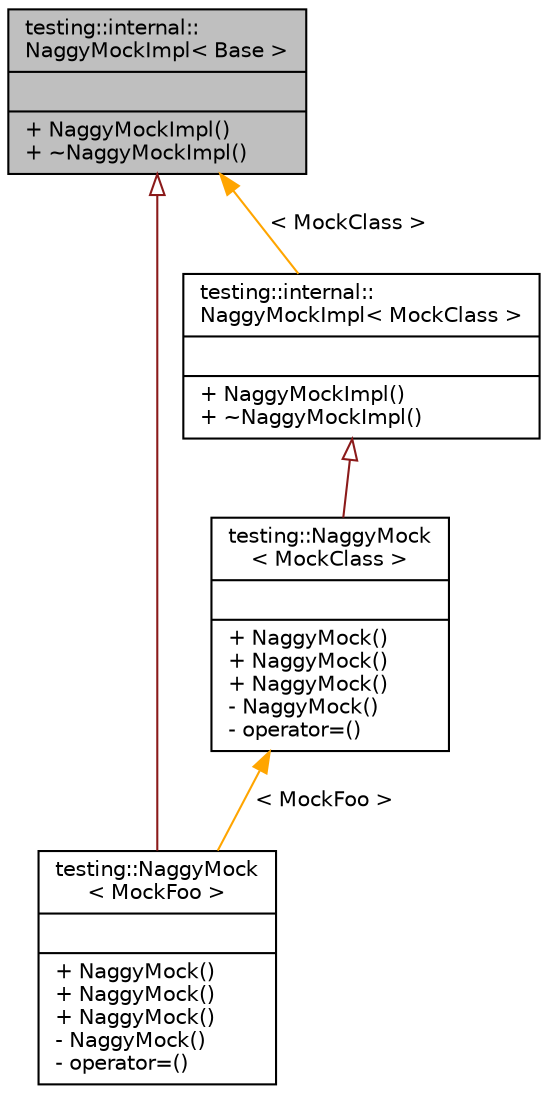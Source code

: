 digraph "testing::internal::NaggyMockImpl&lt; Base &gt;"
{
 // LATEX_PDF_SIZE
  bgcolor="transparent";
  edge [fontname="Helvetica",fontsize="10",labelfontname="Helvetica",labelfontsize="10"];
  node [fontname="Helvetica",fontsize="10",shape=record];
  Node1 [label="{testing::internal::\lNaggyMockImpl\< Base \>\n||+ NaggyMockImpl()\l+ ~NaggyMockImpl()\l}",height=0.2,width=0.4,color="black", fillcolor="grey75", style="filled", fontcolor="black",tooltip=" "];
  Node1 -> Node2 [dir="back",color="firebrick4",fontsize="10",style="solid",arrowtail="onormal",fontname="Helvetica"];
  Node2 [label="{testing::NaggyMock\l\< MockFoo \>\n||+ NaggyMock()\l+ NaggyMock()\l+ NaggyMock()\l- NaggyMock()\l- operator=()\l}",height=0.2,width=0.4,color="black",URL="$classtesting_1_1NaggyMock.html",tooltip=" "];
  Node1 -> Node3 [dir="back",color="orange",fontsize="10",style="solid",label=" \< MockClass \>" ,fontname="Helvetica"];
  Node3 [label="{testing::internal::\lNaggyMockImpl\< MockClass \>\n||+ NaggyMockImpl()\l+ ~NaggyMockImpl()\l}",height=0.2,width=0.4,color="black",URL="$classtesting_1_1internal_1_1NaggyMockImpl.html",tooltip=" "];
  Node3 -> Node4 [dir="back",color="firebrick4",fontsize="10",style="solid",arrowtail="onormal",fontname="Helvetica"];
  Node4 [label="{testing::NaggyMock\l\< MockClass \>\n||+ NaggyMock()\l+ NaggyMock()\l+ NaggyMock()\l- NaggyMock()\l- operator=()\l}",height=0.2,width=0.4,color="black",URL="$classtesting_1_1NaggyMock.html",tooltip=" "];
  Node4 -> Node2 [dir="back",color="orange",fontsize="10",style="solid",label=" \< MockFoo \>" ,fontname="Helvetica"];
}
